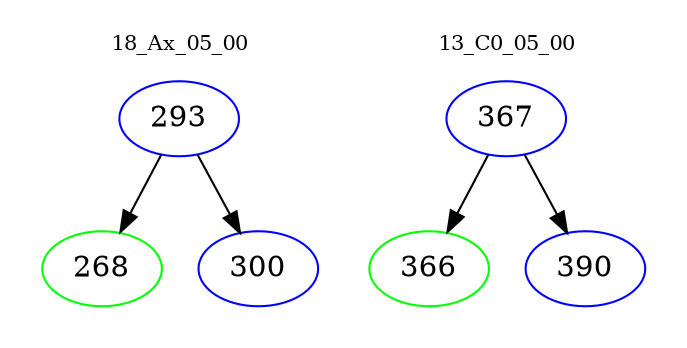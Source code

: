 digraph{
subgraph cluster_0 {
color = white
label = "18_Ax_05_00";
fontsize=10;
T0_293 [label="293", color="blue"]
T0_293 -> T0_268 [color="black"]
T0_268 [label="268", color="green"]
T0_293 -> T0_300 [color="black"]
T0_300 [label="300", color="blue"]
}
subgraph cluster_1 {
color = white
label = "13_C0_05_00";
fontsize=10;
T1_367 [label="367", color="blue"]
T1_367 -> T1_366 [color="black"]
T1_366 [label="366", color="green"]
T1_367 -> T1_390 [color="black"]
T1_390 [label="390", color="blue"]
}
}
